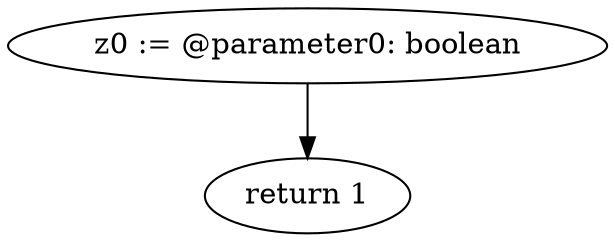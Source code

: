 digraph "unitGraph" {
    "z0 := @parameter0: boolean"
    "return 1"
    "z0 := @parameter0: boolean"->"return 1";
}
